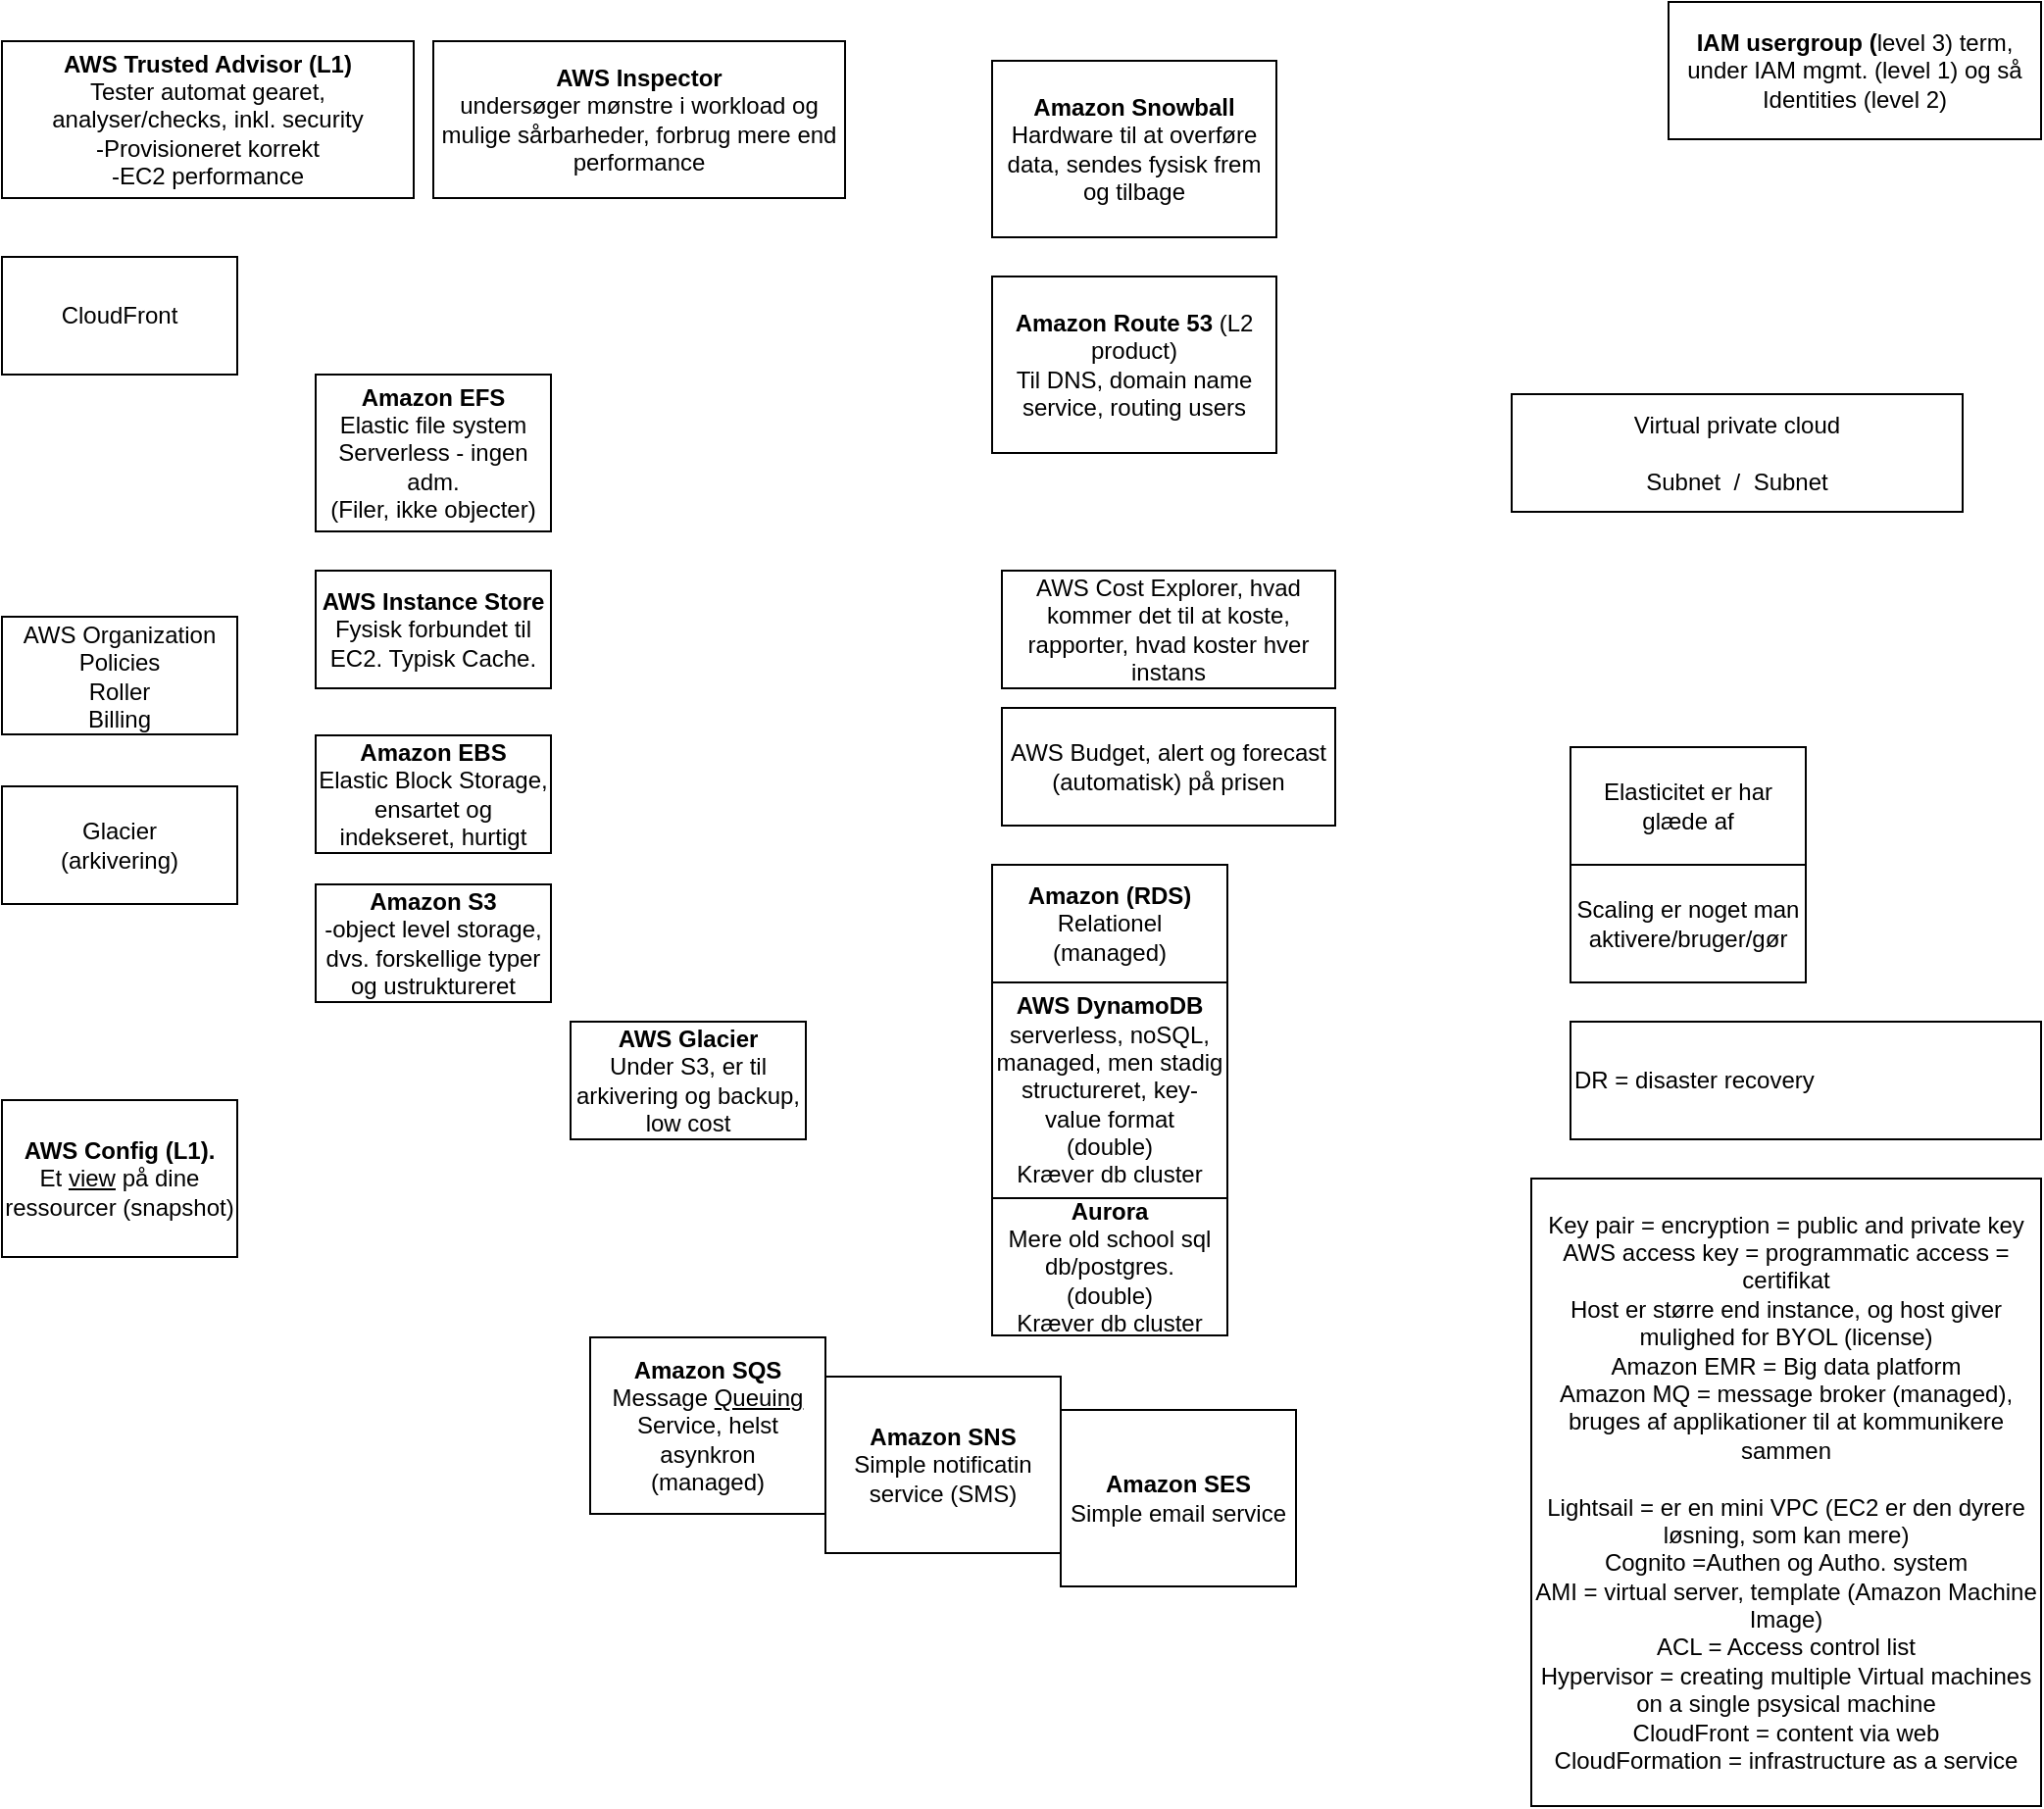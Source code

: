 <mxfile version="26.2.12">
  <diagram name="Page-1" id="VCvHZR2WXto5X7LXfwCY">
    <mxGraphModel dx="1723" dy="915" grid="1" gridSize="10" guides="1" tooltips="1" connect="1" arrows="1" fold="1" page="1" pageScale="1" pageWidth="1169" pageHeight="827" math="0" shadow="0">
      <root>
        <mxCell id="0" />
        <mxCell id="1" parent="0" />
        <mxCell id="N-OLMTnW74gIgdQo4pyC-1" value="&lt;b&gt;IAM usergroup (&lt;/b&gt;level 3) term, under IAM mgmt. (level 1) og så Identities (level 2)" style="rounded=0;whiteSpace=wrap;html=1;" parent="1" vertex="1">
          <mxGeometry x="930" y="40" width="190" height="70" as="geometry" />
        </mxCell>
        <mxCell id="N-OLMTnW74gIgdQo4pyC-2" value="&lt;b&gt;AWS Trusted Advisor (L1)&lt;/b&gt;&lt;div&gt;Tester automat gearet, analyser/checks, inkl. security&lt;/div&gt;&lt;div&gt;-Provisioneret korrekt&lt;/div&gt;&lt;div&gt;-EC2 performance&lt;/div&gt;" style="rounded=0;whiteSpace=wrap;html=1;" parent="1" vertex="1">
          <mxGeometry x="80" y="60" width="210" height="80" as="geometry" />
        </mxCell>
        <mxCell id="N-OLMTnW74gIgdQo4pyC-3" value="CloudFront" style="rounded=0;whiteSpace=wrap;html=1;" parent="1" vertex="1">
          <mxGeometry x="80" y="170" width="120" height="60" as="geometry" />
        </mxCell>
        <mxCell id="N-OLMTnW74gIgdQo4pyC-4" value="AWS Organization&lt;div&gt;Policies&lt;/div&gt;&lt;div&gt;Roller&lt;/div&gt;&lt;div&gt;Billing&lt;/div&gt;" style="rounded=0;whiteSpace=wrap;html=1;" parent="1" vertex="1">
          <mxGeometry x="80" y="353.5" width="120" height="60" as="geometry" />
        </mxCell>
        <mxCell id="N-OLMTnW74gIgdQo4pyC-5" value="Glacier&lt;div&gt;(arkivering)&lt;/div&gt;" style="rounded=0;whiteSpace=wrap;html=1;" parent="1" vertex="1">
          <mxGeometry x="80" y="440" width="120" height="60" as="geometry" />
        </mxCell>
        <mxCell id="N-OLMTnW74gIgdQo4pyC-7" value="&lt;b&gt;Amazon&amp;nbsp;&lt;/b&gt;&lt;b style=&quot;background-color: transparent; color: light-dark(rgb(0, 0, 0), rgb(255, 255, 255));&quot;&gt;S3&lt;/b&gt;&lt;div&gt;&lt;div&gt;-object level storage, dvs. forskellige typer og ustruktureret&lt;/div&gt;&lt;/div&gt;" style="rounded=0;whiteSpace=wrap;html=1;" parent="1" vertex="1">
          <mxGeometry x="240" y="490" width="120" height="60" as="geometry" />
        </mxCell>
        <mxCell id="N-OLMTnW74gIgdQo4pyC-8" value="&lt;b&gt;AWS DynamoDB&lt;/b&gt;&lt;div&gt;serverless, noSQL, managed, men stadig structureret, key-value format&lt;/div&gt;&lt;div&gt;(double)&lt;/div&gt;&lt;div&gt;Kræver db cluster&lt;/div&gt;" style="rounded=0;whiteSpace=wrap;html=1;" parent="1" vertex="1">
          <mxGeometry x="585" y="540" width="120" height="110" as="geometry" />
        </mxCell>
        <mxCell id="N-OLMTnW74gIgdQo4pyC-9" value="&lt;b&gt;Amazon (RDS)&lt;/b&gt;&lt;div&gt;Relationel&lt;/div&gt;&lt;div&gt;(managed)&lt;/div&gt;" style="rounded=0;whiteSpace=wrap;html=1;" parent="1" vertex="1">
          <mxGeometry x="585" y="480" width="120" height="60" as="geometry" />
        </mxCell>
        <mxCell id="N-OLMTnW74gIgdQo4pyC-10" value="&lt;div&gt;&lt;br&gt;&lt;/div&gt;Virtual private cloud&lt;div&gt;&lt;br&gt;&lt;div&gt;Subnet&amp;nbsp; /&amp;nbsp; Subnet&lt;/div&gt;&lt;div&gt;&lt;br&gt;&lt;/div&gt;&lt;/div&gt;" style="rounded=0;whiteSpace=wrap;html=1;" parent="1" vertex="1">
          <mxGeometry x="850" y="240" width="230" height="60" as="geometry" />
        </mxCell>
        <mxCell id="N-OLMTnW74gIgdQo4pyC-11" value="Scaling er noget man aktivere/bruger/gør" style="rounded=0;whiteSpace=wrap;html=1;" parent="1" vertex="1">
          <mxGeometry x="880" y="480" width="120" height="60" as="geometry" />
        </mxCell>
        <mxCell id="YO7A1a3UFihamz9B0ZOD-1" value="&lt;b&gt;Amazon EBS&lt;/b&gt;&lt;div&gt;Elastic Block Storage, ensartet og indekseret, hurtigt&lt;/div&gt;" style="rounded=0;whiteSpace=wrap;html=1;" parent="1" vertex="1">
          <mxGeometry x="240" y="414" width="120" height="60" as="geometry" />
        </mxCell>
        <mxCell id="YO7A1a3UFihamz9B0ZOD-2" value="&lt;b&gt;AWS Instance Store&lt;br&gt;&lt;/b&gt;&lt;div&gt;Fysisk forbundet til EC2. Typisk Cache.&lt;/div&gt;" style="rounded=0;whiteSpace=wrap;html=1;" parent="1" vertex="1">
          <mxGeometry x="240" y="330" width="120" height="60" as="geometry" />
        </mxCell>
        <mxCell id="YO7A1a3UFihamz9B0ZOD-3" value="&lt;b&gt;Amazon EFS&lt;/b&gt;&lt;div&gt;Elastic file system&lt;/div&gt;&lt;div&gt;Serverless - ingen adm.&lt;/div&gt;&lt;div&gt;(Filer, ikke objecter)&lt;/div&gt;" style="rounded=0;whiteSpace=wrap;html=1;" parent="1" vertex="1">
          <mxGeometry x="240" y="230" width="120" height="80" as="geometry" />
        </mxCell>
        <mxCell id="YO7A1a3UFihamz9B0ZOD-4" value="&lt;b&gt;AWS Config (L1).&lt;/b&gt;&lt;div&gt;Et &lt;u&gt;view&lt;/u&gt; på dine ressourcer (snapshot)&lt;/div&gt;" style="rounded=0;whiteSpace=wrap;html=1;" parent="1" vertex="1">
          <mxGeometry x="80" y="600" width="120" height="80" as="geometry" />
        </mxCell>
        <mxCell id="YO7A1a3UFihamz9B0ZOD-5" value="Elasticitet er har glæde af" style="rounded=0;whiteSpace=wrap;html=1;" parent="1" vertex="1">
          <mxGeometry x="880" y="420" width="120" height="60" as="geometry" />
        </mxCell>
        <mxCell id="YO7A1a3UFihamz9B0ZOD-6" value="AWS Cost Explorer, hvad kommer det til at koste, rapporter, hvad koster hver instans" style="rounded=0;whiteSpace=wrap;html=1;" parent="1" vertex="1">
          <mxGeometry x="590" y="330" width="170" height="60" as="geometry" />
        </mxCell>
        <mxCell id="YO7A1a3UFihamz9B0ZOD-7" value="AWS Budget, alert og forecast (automatisk) på prisen" style="rounded=0;whiteSpace=wrap;html=1;" parent="1" vertex="1">
          <mxGeometry x="590" y="400" width="170" height="60" as="geometry" />
        </mxCell>
        <mxCell id="YO7A1a3UFihamz9B0ZOD-8" value="&lt;b&gt;Amazon SNS&lt;/b&gt;&lt;div&gt;Simple notificatin service (SMS)&lt;/div&gt;" style="rounded=0;whiteSpace=wrap;html=1;" parent="1" vertex="1">
          <mxGeometry x="500" y="741" width="120" height="90" as="geometry" />
        </mxCell>
        <mxCell id="YO7A1a3UFihamz9B0ZOD-9" value="&lt;b&gt;AWS Inspector&lt;/b&gt;&lt;div&gt;undersøger mønstre i workload og mulige sårbarheder, forbrug mere end performance&lt;/div&gt;" style="rounded=0;whiteSpace=wrap;html=1;" parent="1" vertex="1">
          <mxGeometry x="300" y="60" width="210" height="80" as="geometry" />
        </mxCell>
        <mxCell id="YO7A1a3UFihamz9B0ZOD-10" value="DR = disaster recovery" style="rounded=0;whiteSpace=wrap;html=1;align=left;" parent="1" vertex="1">
          <mxGeometry x="880" y="560" width="240" height="60" as="geometry" />
        </mxCell>
        <mxCell id="YO7A1a3UFihamz9B0ZOD-11" value="&lt;b&gt;AWS Glacier&lt;/b&gt;&lt;div&gt;Under S3, er til arkivering og backup, low cost&lt;/div&gt;" style="rounded=0;whiteSpace=wrap;html=1;" parent="1" vertex="1">
          <mxGeometry x="370" y="560" width="120" height="60" as="geometry" />
        </mxCell>
        <mxCell id="YO7A1a3UFihamz9B0ZOD-12" value="&lt;b&gt;Amazon SQS&lt;/b&gt;&lt;div&gt;Message &lt;u&gt;Queuing &lt;/u&gt;Service, helst asynkron&lt;/div&gt;&lt;div&gt;(managed)&lt;/div&gt;" style="rounded=0;whiteSpace=wrap;html=1;" parent="1" vertex="1">
          <mxGeometry x="380" y="721" width="120" height="90" as="geometry" />
        </mxCell>
        <mxCell id="YO7A1a3UFihamz9B0ZOD-13" value="&lt;b&gt;Amazon SES&lt;/b&gt;&lt;div&gt;Simple email service&lt;/div&gt;" style="rounded=0;whiteSpace=wrap;html=1;" parent="1" vertex="1">
          <mxGeometry x="620" y="758" width="120" height="90" as="geometry" />
        </mxCell>
        <mxCell id="YO7A1a3UFihamz9B0ZOD-14" value="Key pair = encryption = public and private key&lt;div&gt;AWS access key&lt;span style=&quot;background-color: transparent; color: light-dark(rgb(0, 0, 0), rgb(255, 255, 255));&quot;&gt;&amp;nbsp;= programmatic access = certifikat&lt;/span&gt;&lt;/div&gt;&lt;div&gt;Host er større end instance, og host giver mulighed for BYOL (license)&lt;/div&gt;&lt;div&gt;Amazon EMR = Big data platform&lt;/div&gt;&lt;div&gt;Amazon MQ = message broker (managed), bruges af applikationer til at kommunikere sammen&lt;/div&gt;&lt;div&gt;&lt;br&gt;&lt;/div&gt;&lt;div&gt;Lightsail = er en mini VPC (EC2 er den dyrere løsning, som kan mere)&lt;/div&gt;&lt;div&gt;Cognito =Authen og Autho. system&lt;/div&gt;&lt;div&gt;AMI = virtual server, template (Amazon Machine Image)&lt;/div&gt;&lt;div&gt;ACL = Access control list&lt;/div&gt;&lt;div&gt;Hypervisor = creating multiple Virtual machines on a single psysical machine&lt;/div&gt;&lt;div&gt;CloudFront = content via web&lt;/div&gt;&lt;div&gt;CloudFormation = infrastructure as a service&lt;/div&gt;" style="rounded=0;whiteSpace=wrap;html=1;" parent="1" vertex="1">
          <mxGeometry x="860" y="640" width="260" height="320" as="geometry" />
        </mxCell>
        <mxCell id="YO7A1a3UFihamz9B0ZOD-15" value="&lt;b&gt;Amazon Route 53 &lt;/b&gt;(L2 product)&lt;div&gt;Til DNS, domain name service, routing users&lt;/div&gt;" style="rounded=0;whiteSpace=wrap;html=1;" parent="1" vertex="1">
          <mxGeometry x="585" y="180" width="145" height="90" as="geometry" />
        </mxCell>
        <mxCell id="YO7A1a3UFihamz9B0ZOD-16" value="&lt;b&gt;Amazon Snowball&lt;/b&gt;&lt;div&gt;Hardware til at overføre data, sendes fysisk frem og tilbage&lt;/div&gt;" style="rounded=0;whiteSpace=wrap;html=1;" parent="1" vertex="1">
          <mxGeometry x="585" y="70" width="145" height="90" as="geometry" />
        </mxCell>
        <mxCell id="8-zyi2WQNixAOmmWoAHl-1" value="&lt;b&gt;Aurora&lt;/b&gt;&lt;div&gt;Mere old school sql db/postgres.&lt;/div&gt;&lt;div&gt;(double)&lt;/div&gt;&lt;div&gt;Kræver db cluster&lt;/div&gt;" style="rounded=0;whiteSpace=wrap;html=1;" vertex="1" parent="1">
          <mxGeometry x="585" y="650" width="120" height="70" as="geometry" />
        </mxCell>
      </root>
    </mxGraphModel>
  </diagram>
</mxfile>
